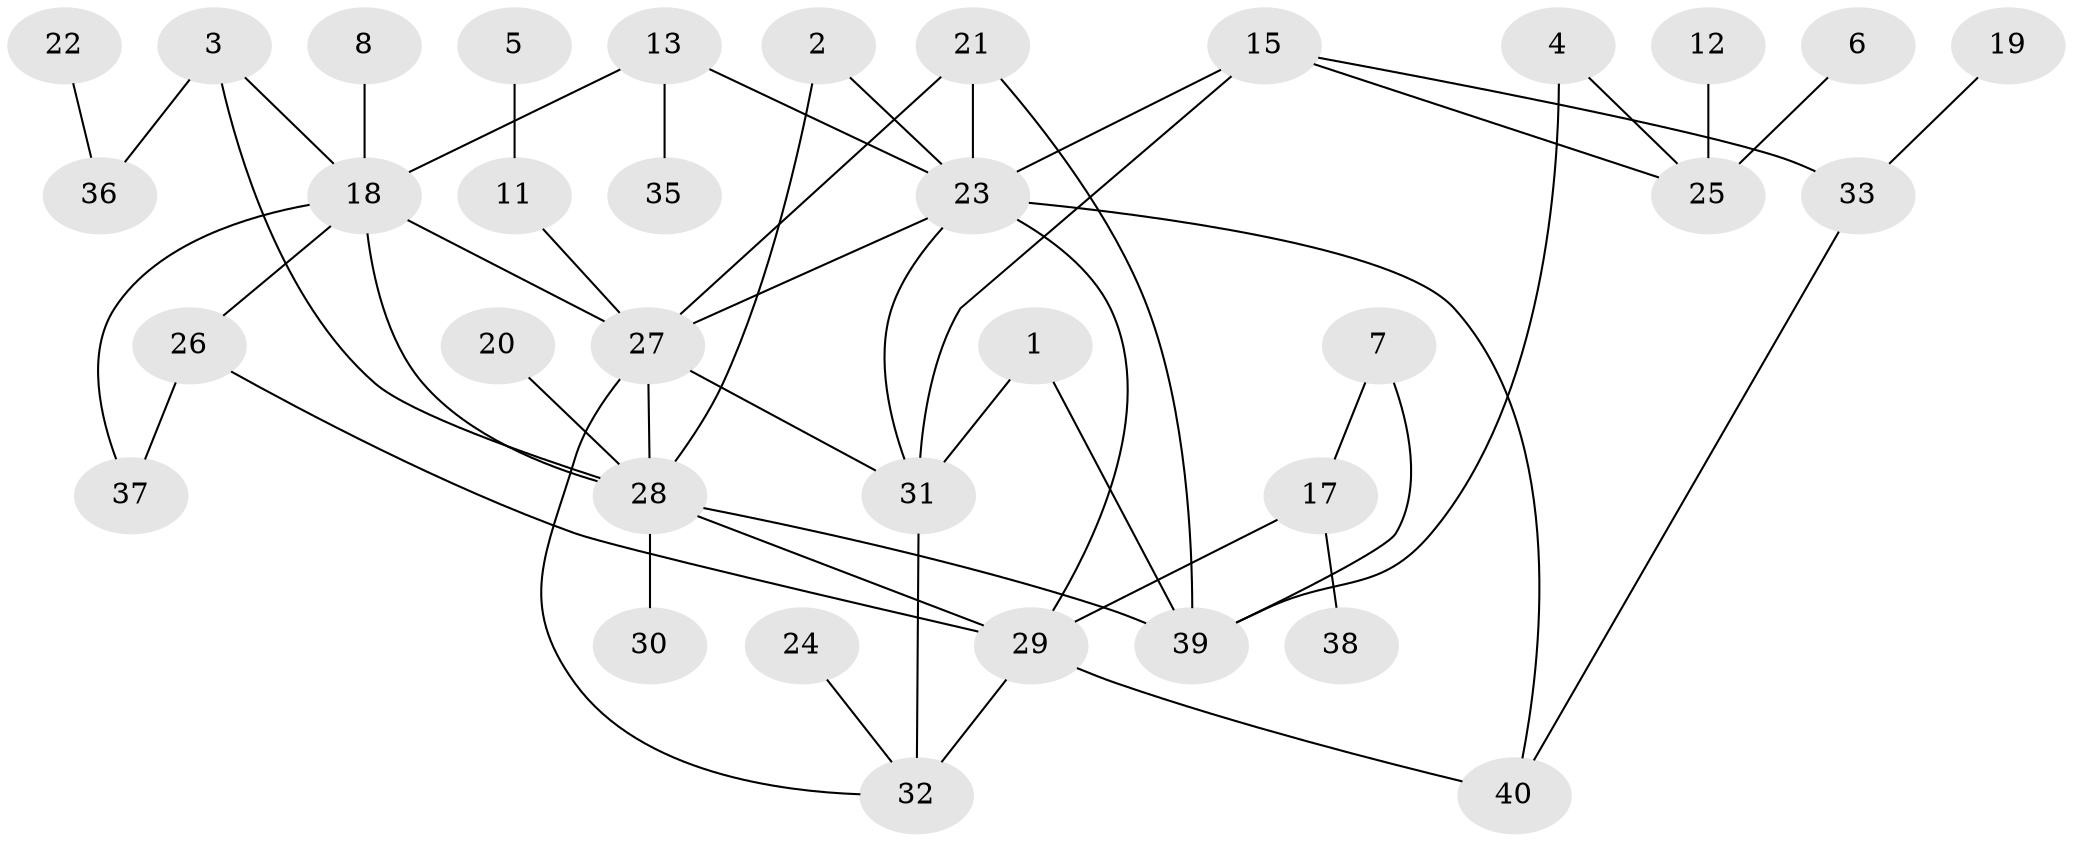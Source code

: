 // original degree distribution, {1: 0.275, 4: 0.1125, 2: 0.25, 6: 0.0625, 3: 0.175, 5: 0.075, 0: 0.05}
// Generated by graph-tools (version 1.1) at 2025/00/03/09/25 03:00:40]
// undirected, 35 vertices, 52 edges
graph export_dot {
graph [start="1"]
  node [color=gray90,style=filled];
  1;
  2;
  3;
  4;
  5;
  6;
  7;
  8;
  11;
  12;
  13;
  15;
  17;
  18;
  19;
  20;
  21;
  22;
  23;
  24;
  25;
  26;
  27;
  28;
  29;
  30;
  31;
  32;
  33;
  35;
  36;
  37;
  38;
  39;
  40;
  1 -- 31 [weight=2.0];
  1 -- 39 [weight=1.0];
  2 -- 23 [weight=1.0];
  2 -- 28 [weight=1.0];
  3 -- 18 [weight=1.0];
  3 -- 28 [weight=1.0];
  3 -- 36 [weight=1.0];
  4 -- 25 [weight=1.0];
  4 -- 39 [weight=1.0];
  5 -- 11 [weight=1.0];
  6 -- 25 [weight=1.0];
  7 -- 17 [weight=1.0];
  7 -- 39 [weight=1.0];
  8 -- 18 [weight=1.0];
  11 -- 27 [weight=1.0];
  12 -- 25 [weight=1.0];
  13 -- 18 [weight=1.0];
  13 -- 23 [weight=1.0];
  13 -- 35 [weight=1.0];
  15 -- 23 [weight=1.0];
  15 -- 25 [weight=1.0];
  15 -- 31 [weight=1.0];
  15 -- 33 [weight=1.0];
  17 -- 29 [weight=1.0];
  17 -- 38 [weight=1.0];
  18 -- 26 [weight=1.0];
  18 -- 27 [weight=1.0];
  18 -- 28 [weight=2.0];
  18 -- 37 [weight=1.0];
  19 -- 33 [weight=1.0];
  20 -- 28 [weight=1.0];
  21 -- 23 [weight=1.0];
  21 -- 27 [weight=1.0];
  21 -- 39 [weight=1.0];
  22 -- 36 [weight=1.0];
  23 -- 27 [weight=1.0];
  23 -- 29 [weight=1.0];
  23 -- 31 [weight=1.0];
  23 -- 40 [weight=1.0];
  24 -- 32 [weight=1.0];
  26 -- 29 [weight=2.0];
  26 -- 37 [weight=1.0];
  27 -- 28 [weight=1.0];
  27 -- 31 [weight=1.0];
  27 -- 32 [weight=1.0];
  28 -- 29 [weight=1.0];
  28 -- 30 [weight=1.0];
  28 -- 39 [weight=1.0];
  29 -- 32 [weight=2.0];
  29 -- 40 [weight=1.0];
  31 -- 32 [weight=1.0];
  33 -- 40 [weight=1.0];
}
